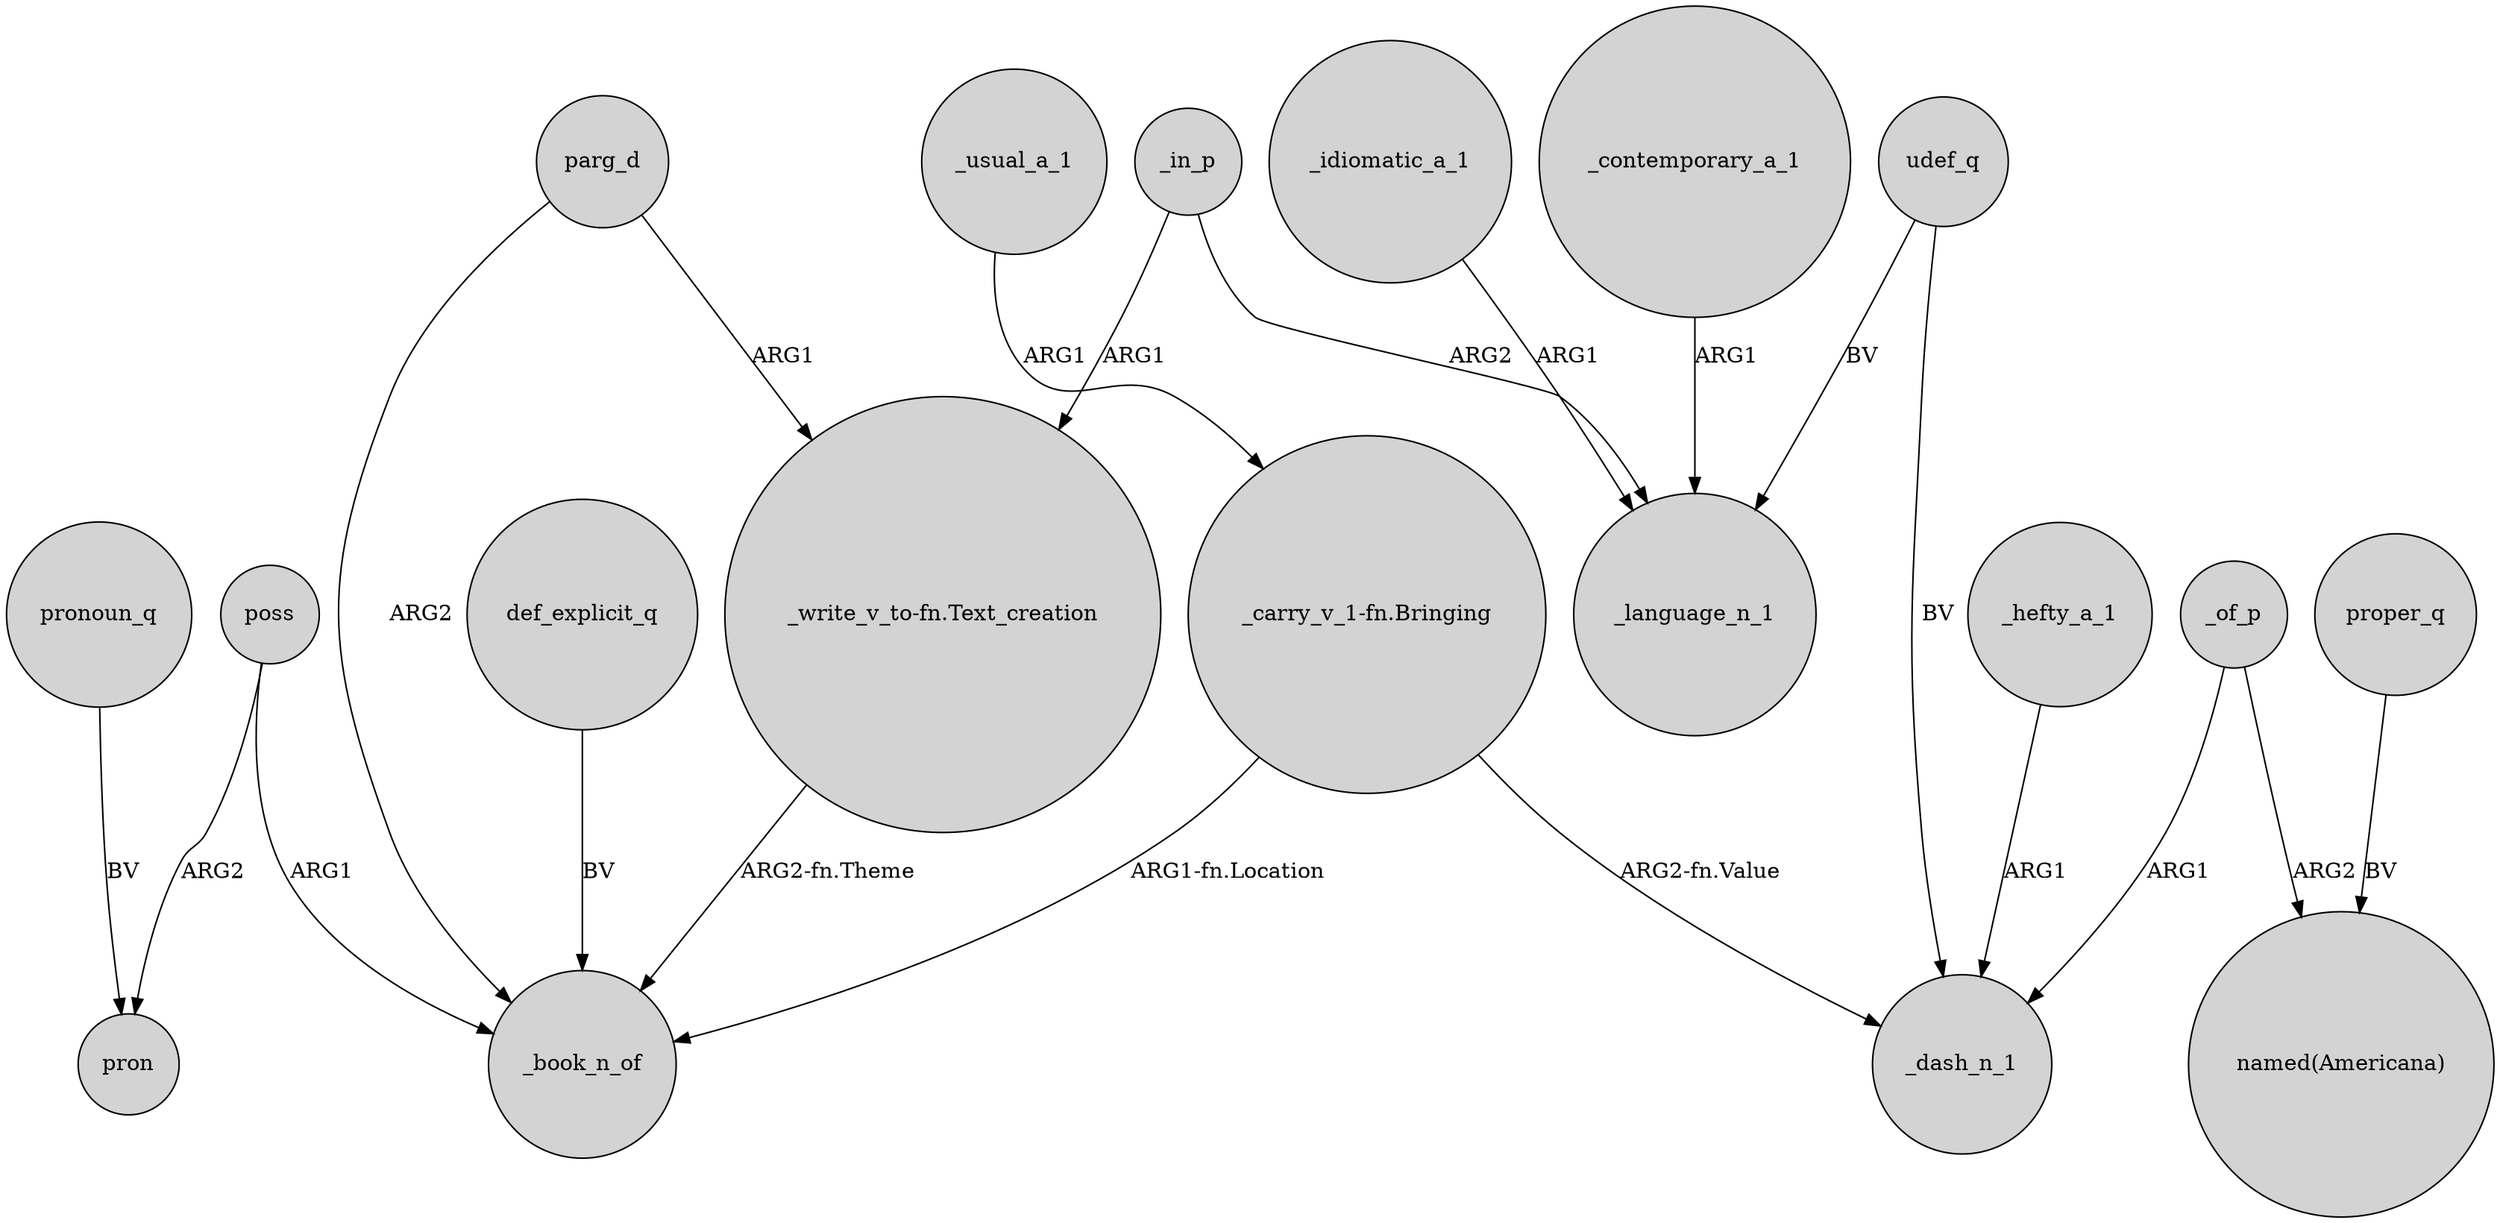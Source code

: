 digraph {
	node [shape=circle style=filled]
	poss -> pron [label=ARG2]
	_in_p -> "_write_v_to-fn.Text_creation" [label=ARG1]
	poss -> _book_n_of [label=ARG1]
	_of_p -> "named(Americana)" [label=ARG2]
	udef_q -> _language_n_1 [label=BV]
	parg_d -> "_write_v_to-fn.Text_creation" [label=ARG1]
	pronoun_q -> pron [label=BV]
	"_write_v_to-fn.Text_creation" -> _book_n_of [label="ARG2-fn.Theme"]
	_contemporary_a_1 -> _language_n_1 [label=ARG1]
	parg_d -> _book_n_of [label=ARG2]
	"_carry_v_1-fn.Bringing" -> _dash_n_1 [label="ARG2-fn.Value"]
	_in_p -> _language_n_1 [label=ARG2]
	_idiomatic_a_1 -> _language_n_1 [label=ARG1]
	_usual_a_1 -> "_carry_v_1-fn.Bringing" [label=ARG1]
	_hefty_a_1 -> _dash_n_1 [label=ARG1]
	proper_q -> "named(Americana)" [label=BV]
	def_explicit_q -> _book_n_of [label=BV]
	"_carry_v_1-fn.Bringing" -> _book_n_of [label="ARG1-fn.Location"]
	udef_q -> _dash_n_1 [label=BV]
	_of_p -> _dash_n_1 [label=ARG1]
}
